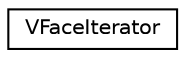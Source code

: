 digraph "Graphical Class Hierarchy"
{
  edge [fontname="Helvetica",fontsize="10",labelfontname="Helvetica",labelfontsize="10"];
  node [fontname="Helvetica",fontsize="10",shape=record];
  rankdir="LR";
  Node1 [label="VFaceIterator",height=0.2,width=0.4,color="black", fillcolor="white", style="filled",URL="$class_v_face_iterator.html"];
}
